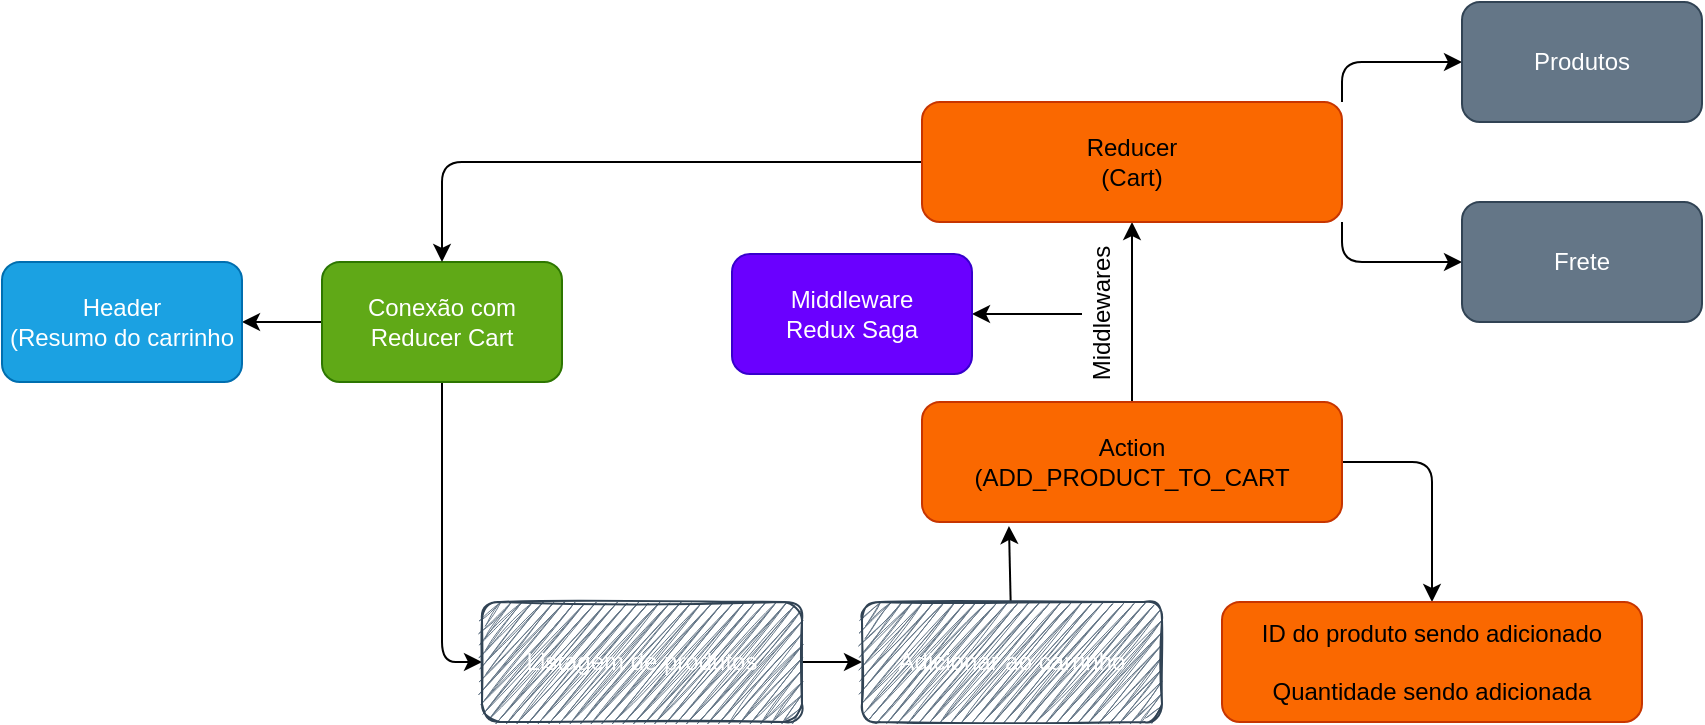 <mxfile>
    <diagram id="VToJo-J7M67abkkexOMm" name="Page-1">
        <mxGraphModel dx="702" dy="538" grid="1" gridSize="10" guides="1" tooltips="1" connect="1" arrows="1" fold="1" page="1" pageScale="1" pageWidth="850" pageHeight="1100" math="0" shadow="0">
            <root>
                <mxCell id="0"/>
                <mxCell id="1" parent="0"/>
                <mxCell id="12" style="edgeStyle=none;html=1;entryX=0;entryY=0.5;entryDx=0;entryDy=0;" edge="1" parent="1" source="2" target="4">
                    <mxGeometry relative="1" as="geometry">
                        <Array as="points">
                            <mxPoint x="220" y="360"/>
                        </Array>
                    </mxGeometry>
                </mxCell>
                <mxCell id="25" style="edgeStyle=none;html=1;" edge="1" parent="1" source="2" target="23">
                    <mxGeometry relative="1" as="geometry"/>
                </mxCell>
                <mxCell id="2" value="Conexão com Reducer Cart" style="rounded=1;whiteSpace=wrap;html=1;fillColor=#60a917;strokeColor=#2D7600;sketch=0;fillStyle=auto;fontColor=#ffffff;" vertex="1" parent="1">
                    <mxGeometry x="160" y="160" width="120" height="60" as="geometry"/>
                </mxCell>
                <mxCell id="13" style="edgeStyle=none;html=1;entryX=0;entryY=0.5;entryDx=0;entryDy=0;" edge="1" parent="1" source="4" target="5">
                    <mxGeometry relative="1" as="geometry"/>
                </mxCell>
                <mxCell id="4" value="Listagem de produtos" style="rounded=1;whiteSpace=wrap;html=1;glass=0;shadow=0;sketch=1;fillStyle=zigzag;fillColor=#647687;fontColor=#ffffff;strokeColor=#314354;" vertex="1" parent="1">
                    <mxGeometry x="240" y="330" width="160" height="60" as="geometry"/>
                </mxCell>
                <mxCell id="14" style="edgeStyle=none;html=1;entryX=0.207;entryY=1.033;entryDx=0;entryDy=0;entryPerimeter=0;" edge="1" parent="1" source="5" target="6">
                    <mxGeometry relative="1" as="geometry"/>
                </mxCell>
                <mxCell id="5" value="Adicionar ao carrinho" style="rounded=1;whiteSpace=wrap;html=1;shadow=0;sketch=1;glass=0;fillColor=#647687;fontColor=#ffffff;strokeColor=#314354;fillStyle=zigzag;" vertex="1" parent="1">
                    <mxGeometry x="430" y="330" width="150" height="60" as="geometry"/>
                </mxCell>
                <mxCell id="16" style="edgeStyle=none;html=1;entryX=0.5;entryY=1;entryDx=0;entryDy=0;" edge="1" parent="1" source="6" target="7">
                    <mxGeometry relative="1" as="geometry"/>
                </mxCell>
                <mxCell id="22" style="edgeStyle=none;html=1;entryX=0.5;entryY=0;entryDx=0;entryDy=0;" edge="1" parent="1" source="6" target="21">
                    <mxGeometry relative="1" as="geometry">
                        <Array as="points">
                            <mxPoint x="715" y="260"/>
                        </Array>
                    </mxGeometry>
                </mxCell>
                <mxCell id="6" value="Action&lt;br&gt;(ADD_PRODUCT_TO_CART" style="rounded=1;whiteSpace=wrap;html=1;shadow=0;glass=0;sketch=0;fillStyle=auto;strokeColor=#C73500;fillColor=#fa6800;fontColor=#000000;" vertex="1" parent="1">
                    <mxGeometry x="460" y="230" width="210" height="60" as="geometry"/>
                </mxCell>
                <mxCell id="10" style="edgeStyle=none;html=1;exitX=1;exitY=0;exitDx=0;exitDy=0;" edge="1" parent="1" source="7" target="8">
                    <mxGeometry relative="1" as="geometry">
                        <Array as="points">
                            <mxPoint x="670" y="60"/>
                        </Array>
                    </mxGeometry>
                </mxCell>
                <mxCell id="11" style="edgeStyle=none;html=1;exitX=1;exitY=1;exitDx=0;exitDy=0;" edge="1" parent="1" source="7" target="9">
                    <mxGeometry relative="1" as="geometry">
                        <Array as="points">
                            <mxPoint x="670" y="160"/>
                        </Array>
                    </mxGeometry>
                </mxCell>
                <mxCell id="20" style="edgeStyle=none;html=1;entryX=0.5;entryY=0;entryDx=0;entryDy=0;" edge="1" parent="1" source="7" target="2">
                    <mxGeometry relative="1" as="geometry">
                        <Array as="points">
                            <mxPoint x="220" y="110"/>
                        </Array>
                    </mxGeometry>
                </mxCell>
                <mxCell id="7" value="Reducer&lt;br&gt;(Cart)" style="rounded=1;whiteSpace=wrap;html=1;shadow=0;glass=0;sketch=0;fillStyle=auto;strokeColor=#C73500;fillColor=#fa6800;fontColor=#000000;" vertex="1" parent="1">
                    <mxGeometry x="460" y="80" width="210" height="60" as="geometry"/>
                </mxCell>
                <mxCell id="8" value="Produtos" style="rounded=1;whiteSpace=wrap;html=1;shadow=0;glass=0;sketch=0;fillStyle=auto;strokeColor=#314354;fillColor=#647687;fontColor=#ffffff;" vertex="1" parent="1">
                    <mxGeometry x="730" y="30" width="120" height="60" as="geometry"/>
                </mxCell>
                <mxCell id="9" value="Frete" style="rounded=1;whiteSpace=wrap;html=1;shadow=0;glass=0;sketch=0;fillStyle=auto;strokeColor=#314354;fillColor=#647687;fontColor=#ffffff;" vertex="1" parent="1">
                    <mxGeometry x="730" y="130" width="120" height="60" as="geometry"/>
                </mxCell>
                <mxCell id="19" style="edgeStyle=none;html=1;entryX=1;entryY=0.5;entryDx=0;entryDy=0;" edge="1" parent="1" source="17" target="18">
                    <mxGeometry relative="1" as="geometry"/>
                </mxCell>
                <mxCell id="17" value="Middlewares" style="text;html=1;align=center;verticalAlign=middle;resizable=0;points=[];autosize=1;strokeColor=none;fillColor=none;rotation=-90;" vertex="1" parent="1">
                    <mxGeometry x="510" y="176" width="80" height="20" as="geometry"/>
                </mxCell>
                <mxCell id="18" value="Middleware&lt;br&gt;Redux Saga" style="rounded=1;whiteSpace=wrap;html=1;sketch=0;fillStyle=auto;fillColor=#6a00ff;fontColor=#ffffff;strokeColor=#3700CC;" vertex="1" parent="1">
                    <mxGeometry x="365" y="156" width="120" height="60" as="geometry"/>
                </mxCell>
                <mxCell id="21" value="ID do produto sendo adicionado&lt;br&gt;&lt;br&gt;Quantidade sendo adicionada" style="rounded=1;whiteSpace=wrap;html=1;shadow=0;glass=0;sketch=0;fillStyle=auto;strokeColor=#C73500;fillColor=#fa6800;fontColor=#000000;" vertex="1" parent="1">
                    <mxGeometry x="610" y="330" width="210" height="60" as="geometry"/>
                </mxCell>
                <mxCell id="23" value="Header&lt;br&gt;(Resumo do carrinho" style="rounded=1;whiteSpace=wrap;html=1;fillColor=#1ba1e2;strokeColor=#006EAF;sketch=0;fillStyle=auto;fontColor=#ffffff;" vertex="1" parent="1">
                    <mxGeometry y="160" width="120" height="60" as="geometry"/>
                </mxCell>
            </root>
        </mxGraphModel>
    </diagram>
</mxfile>
